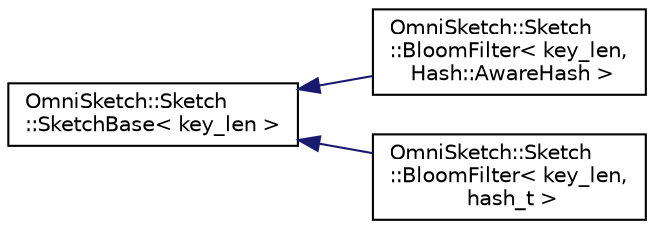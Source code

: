 digraph "Graphical Class Hierarchy"
{
 // LATEX_PDF_SIZE
  edge [fontname="Helvetica",fontsize="10",labelfontname="Helvetica",labelfontsize="10"];
  node [fontname="Helvetica",fontsize="10",shape=record];
  rankdir="LR";
  Node0 [label="OmniSketch::Sketch\l::SketchBase\< key_len \>",height=0.2,width=0.4,color="black", fillcolor="white", style="filled",URL="$class_omni_sketch_1_1_sketch_1_1_sketch_base.html",tooltip=" "];
  Node0 -> Node1 [dir="back",color="midnightblue",fontsize="10",style="solid",fontname="Helvetica"];
  Node1 [label="OmniSketch::Sketch\l::BloomFilter\< key_len,\l Hash::AwareHash \>",height=0.2,width=0.4,color="black", fillcolor="white", style="filled",URL="$class_omni_sketch_1_1_sketch_1_1_bloom_filter.html",tooltip=" "];
  Node0 -> Node2 [dir="back",color="midnightblue",fontsize="10",style="solid",fontname="Helvetica"];
  Node2 [label="OmniSketch::Sketch\l::BloomFilter\< key_len,\l hash_t \>",height=0.2,width=0.4,color="black", fillcolor="white", style="filled",URL="$class_omni_sketch_1_1_sketch_1_1_bloom_filter.html",tooltip="Bloom Filter."];
}
